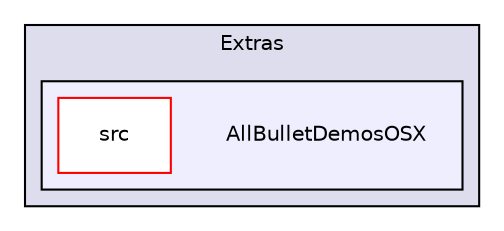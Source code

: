 digraph "bullet/bullet-2.82-r2704/Extras/AllBulletDemosOSX" {
  compound=true
  node [ fontsize="10", fontname="Helvetica"];
  edge [ labelfontsize="10", labelfontname="Helvetica"];
  subgraph clusterdir_37ce13f4fb998c871c8fd54d656f12bb {
    graph [ bgcolor="#ddddee", pencolor="black", label="Extras" fontname="Helvetica", fontsize="10", URL="dir_37ce13f4fb998c871c8fd54d656f12bb.html"]
  subgraph clusterdir_6151c41e9cf6aab492f597392dd6d049 {
    graph [ bgcolor="#eeeeff", pencolor="black", label="" URL="dir_6151c41e9cf6aab492f597392dd6d049.html"];
    dir_6151c41e9cf6aab492f597392dd6d049 [shape=plaintext label="AllBulletDemosOSX"];
    dir_ef97809aa6a5aadb4ff8705a7921003a [shape=box label="src" color="red" fillcolor="white" style="filled" URL="dir_ef97809aa6a5aadb4ff8705a7921003a.html"];
  }
  }
}
